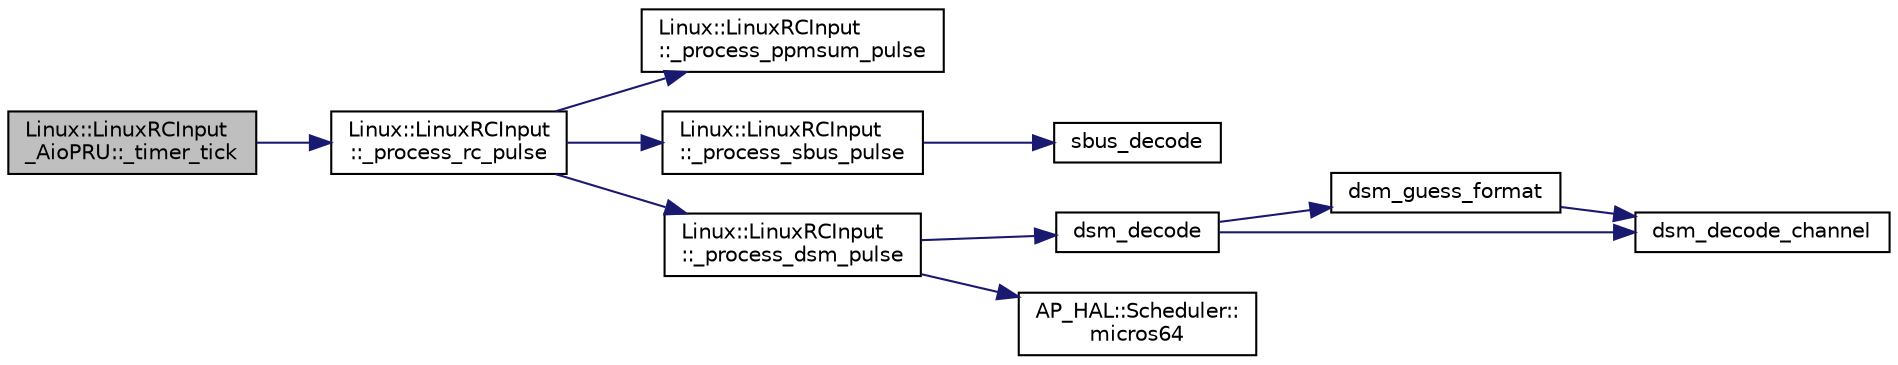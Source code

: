 digraph "Linux::LinuxRCInput_AioPRU::_timer_tick"
{
 // INTERACTIVE_SVG=YES
  edge [fontname="Helvetica",fontsize="10",labelfontname="Helvetica",labelfontsize="10"];
  node [fontname="Helvetica",fontsize="10",shape=record];
  rankdir="LR";
  Node1 [label="Linux::LinuxRCInput\l_AioPRU::_timer_tick",height=0.2,width=0.4,color="black", fillcolor="grey75", style="filled" fontcolor="black"];
  Node1 -> Node2 [color="midnightblue",fontsize="10",style="solid",fontname="Helvetica"];
  Node2 [label="Linux::LinuxRCInput\l::_process_rc_pulse",height=0.2,width=0.4,color="black", fillcolor="white", style="filled",URL="$classLinux_1_1LinuxRCInput.html#a4c7b9d3b8575c8ccd3c17b696d4ee32e"];
  Node2 -> Node3 [color="midnightblue",fontsize="10",style="solid",fontname="Helvetica"];
  Node3 [label="Linux::LinuxRCInput\l::_process_ppmsum_pulse",height=0.2,width=0.4,color="black", fillcolor="white", style="filled",URL="$classLinux_1_1LinuxRCInput.html#a91638c76f0db375f224720c93fb7a027"];
  Node2 -> Node4 [color="midnightblue",fontsize="10",style="solid",fontname="Helvetica"];
  Node4 [label="Linux::LinuxRCInput\l::_process_sbus_pulse",height=0.2,width=0.4,color="black", fillcolor="white", style="filled",URL="$classLinux_1_1LinuxRCInput.html#a813daca043cb989ce6e6ae306356c812"];
  Node4 -> Node5 [color="midnightblue",fontsize="10",style="solid",fontname="Helvetica"];
  Node5 [label="sbus_decode",height=0.2,width=0.4,color="black", fillcolor="white", style="filled",URL="$sbus_8cpp.html#ae8ff4d6576477166a18b6d229030f21e"];
  Node2 -> Node6 [color="midnightblue",fontsize="10",style="solid",fontname="Helvetica"];
  Node6 [label="Linux::LinuxRCInput\l::_process_dsm_pulse",height=0.2,width=0.4,color="black", fillcolor="white", style="filled",URL="$classLinux_1_1LinuxRCInput.html#aca15a09ff68965606c20a93cf1c752f8"];
  Node6 -> Node7 [color="midnightblue",fontsize="10",style="solid",fontname="Helvetica"];
  Node7 [label="dsm_decode",height=0.2,width=0.4,color="black", fillcolor="white", style="filled",URL="$dsm_8cpp.html#a7b7c65c600dd4eacc1eb714df3621192"];
  Node7 -> Node8 [color="midnightblue",fontsize="10",style="solid",fontname="Helvetica"];
  Node8 [label="dsm_guess_format",height=0.2,width=0.4,color="black", fillcolor="white", style="filled",URL="$dsm_8cpp.html#ac4b7f20336ae87e6426bfd94be23bb37"];
  Node8 -> Node9 [color="midnightblue",fontsize="10",style="solid",fontname="Helvetica"];
  Node9 [label="dsm_decode_channel",height=0.2,width=0.4,color="black", fillcolor="white", style="filled",URL="$dsm_8cpp.html#a155e9a9889d2e342ea3bf13aaaa4458d"];
  Node7 -> Node9 [color="midnightblue",fontsize="10",style="solid",fontname="Helvetica"];
  Node6 -> Node10 [color="midnightblue",fontsize="10",style="solid",fontname="Helvetica"];
  Node10 [label="AP_HAL::Scheduler::\lmicros64",height=0.2,width=0.4,color="black", fillcolor="white", style="filled",URL="$classAP__HAL_1_1Scheduler.html#acfe178fdca7f8d9b22a939b3aac1a84f"];
}
